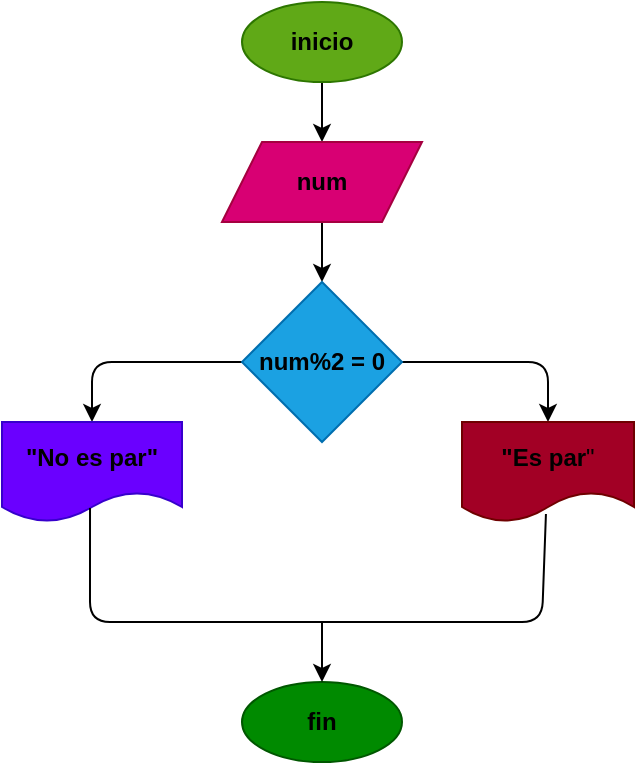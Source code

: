 <mxfile>
    <diagram id="X9t9VI1sAykojfVFxOBQ" name="Página-1">
        <mxGraphModel dx="433" dy="457" grid="1" gridSize="10" guides="1" tooltips="1" connect="1" arrows="1" fold="1" page="1" pageScale="1" pageWidth="827" pageHeight="1169" math="0" shadow="0">
            <root>
                <mxCell id="0"/>
                <mxCell id="1" parent="0"/>
                <mxCell id="4" value="" style="edgeStyle=none;html=1;" edge="1" parent="1" source="2" target="3">
                    <mxGeometry relative="1" as="geometry"/>
                </mxCell>
                <mxCell id="2" value="&lt;font color=&quot;#000000&quot;&gt;&lt;b&gt;inicio&lt;/b&gt;&lt;/font&gt;" style="ellipse;whiteSpace=wrap;html=1;fillColor=#60a917;fontColor=#ffffff;strokeColor=#2D7600;" vertex="1" parent="1">
                    <mxGeometry x="200" y="20" width="80" height="40" as="geometry"/>
                </mxCell>
                <mxCell id="6" value="" style="edgeStyle=none;html=1;" edge="1" parent="1" source="3" target="5">
                    <mxGeometry relative="1" as="geometry"/>
                </mxCell>
                <mxCell id="3" value="&lt;b&gt;&lt;font color=&quot;#000000&quot;&gt;num&lt;/font&gt;&lt;/b&gt;" style="shape=parallelogram;perimeter=parallelogramPerimeter;whiteSpace=wrap;html=1;fixedSize=1;fillColor=#d80073;fontColor=#ffffff;strokeColor=#A50040;" vertex="1" parent="1">
                    <mxGeometry x="190" y="90" width="100" height="40" as="geometry"/>
                </mxCell>
                <mxCell id="9" style="edgeStyle=none;html=1;exitX=0;exitY=0.5;exitDx=0;exitDy=0;entryX=0.5;entryY=0;entryDx=0;entryDy=0;" edge="1" parent="1" source="5" target="7">
                    <mxGeometry relative="1" as="geometry">
                        <Array as="points">
                            <mxPoint x="125" y="200"/>
                        </Array>
                    </mxGeometry>
                </mxCell>
                <mxCell id="10" style="edgeStyle=none;html=1;exitX=1;exitY=0.5;exitDx=0;exitDy=0;entryX=0.5;entryY=0;entryDx=0;entryDy=0;" edge="1" parent="1" source="5" target="8">
                    <mxGeometry relative="1" as="geometry">
                        <Array as="points">
                            <mxPoint x="353" y="200"/>
                        </Array>
                    </mxGeometry>
                </mxCell>
                <mxCell id="5" value="&lt;b&gt;&lt;font color=&quot;#000000&quot;&gt;num%2 = 0&lt;/font&gt;&lt;/b&gt;" style="rhombus;whiteSpace=wrap;html=1;fillColor=#1ba1e2;fontColor=#ffffff;strokeColor=#006EAF;" vertex="1" parent="1">
                    <mxGeometry x="200" y="160" width="80" height="80" as="geometry"/>
                </mxCell>
                <mxCell id="7" value="&lt;b&gt;&lt;font color=&quot;#000000&quot;&gt;&quot;No es par&quot;&lt;/font&gt;&lt;/b&gt;" style="shape=document;whiteSpace=wrap;html=1;boundedLbl=1;fillColor=#6a00ff;fontColor=#ffffff;strokeColor=#3700CC;" vertex="1" parent="1">
                    <mxGeometry x="80" y="230" width="90" height="50" as="geometry"/>
                </mxCell>
                <mxCell id="8" value="&lt;font color=&quot;#000000&quot;&gt;&lt;b&gt;&quot;Es par&lt;/b&gt;&quot;&lt;/font&gt;" style="shape=document;whiteSpace=wrap;html=1;boundedLbl=1;fillColor=#a20025;fontColor=#ffffff;strokeColor=#6F0000;" vertex="1" parent="1">
                    <mxGeometry x="310" y="230" width="86" height="50" as="geometry"/>
                </mxCell>
                <mxCell id="11" value="" style="endArrow=none;html=1;exitX=0.489;exitY=0.86;exitDx=0;exitDy=0;exitPerimeter=0;entryX=0.488;entryY=0.92;entryDx=0;entryDy=0;entryPerimeter=0;" edge="1" parent="1" source="7" target="8">
                    <mxGeometry width="50" height="50" relative="1" as="geometry">
                        <mxPoint x="200" y="250" as="sourcePoint"/>
                        <mxPoint x="250" y="210" as="targetPoint"/>
                        <Array as="points">
                            <mxPoint x="124" y="330"/>
                            <mxPoint x="240" y="330"/>
                            <mxPoint x="300" y="330"/>
                            <mxPoint x="350" y="330"/>
                        </Array>
                    </mxGeometry>
                </mxCell>
                <mxCell id="12" value="&lt;font color=&quot;#000000&quot;&gt;&lt;b&gt;fin&lt;/b&gt;&lt;/font&gt;" style="ellipse;whiteSpace=wrap;html=1;fillColor=#008a00;fontColor=#ffffff;strokeColor=#005700;" vertex="1" parent="1">
                    <mxGeometry x="200" y="360" width="80" height="40" as="geometry"/>
                </mxCell>
                <mxCell id="13" value="" style="endArrow=classic;html=1;entryX=0.5;entryY=0;entryDx=0;entryDy=0;" edge="1" parent="1" target="12">
                    <mxGeometry width="50" height="50" relative="1" as="geometry">
                        <mxPoint x="240" y="330" as="sourcePoint"/>
                        <mxPoint x="250" y="210" as="targetPoint"/>
                    </mxGeometry>
                </mxCell>
            </root>
        </mxGraphModel>
    </diagram>
</mxfile>